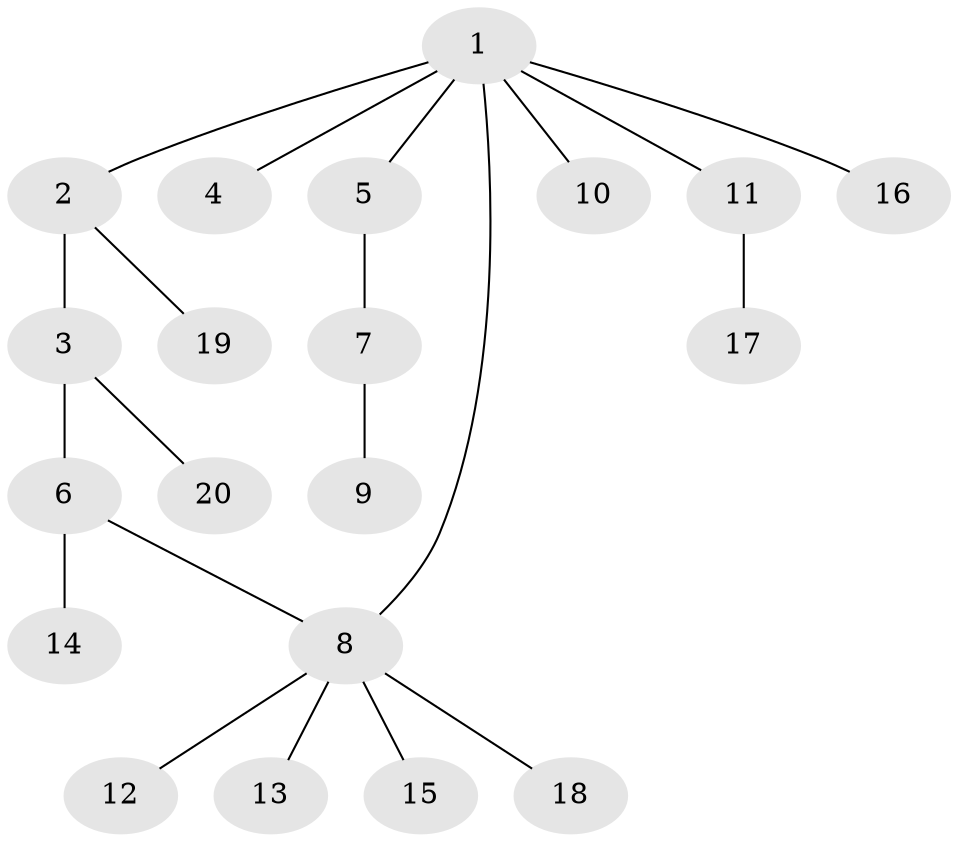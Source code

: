 // Generated by graph-tools (version 1.1) at 2025/46/02/15/25 05:46:28]
// undirected, 20 vertices, 20 edges
graph export_dot {
graph [start="1"]
  node [color=gray90,style=filled];
  1;
  2;
  3;
  4;
  5;
  6;
  7;
  8;
  9;
  10;
  11;
  12;
  13;
  14;
  15;
  16;
  17;
  18;
  19;
  20;
  1 -- 2;
  1 -- 4;
  1 -- 5;
  1 -- 8;
  1 -- 10;
  1 -- 11;
  1 -- 16;
  2 -- 3;
  2 -- 19;
  3 -- 6;
  3 -- 20;
  5 -- 7;
  6 -- 8;
  6 -- 14;
  7 -- 9;
  8 -- 12;
  8 -- 13;
  8 -- 15;
  8 -- 18;
  11 -- 17;
}
